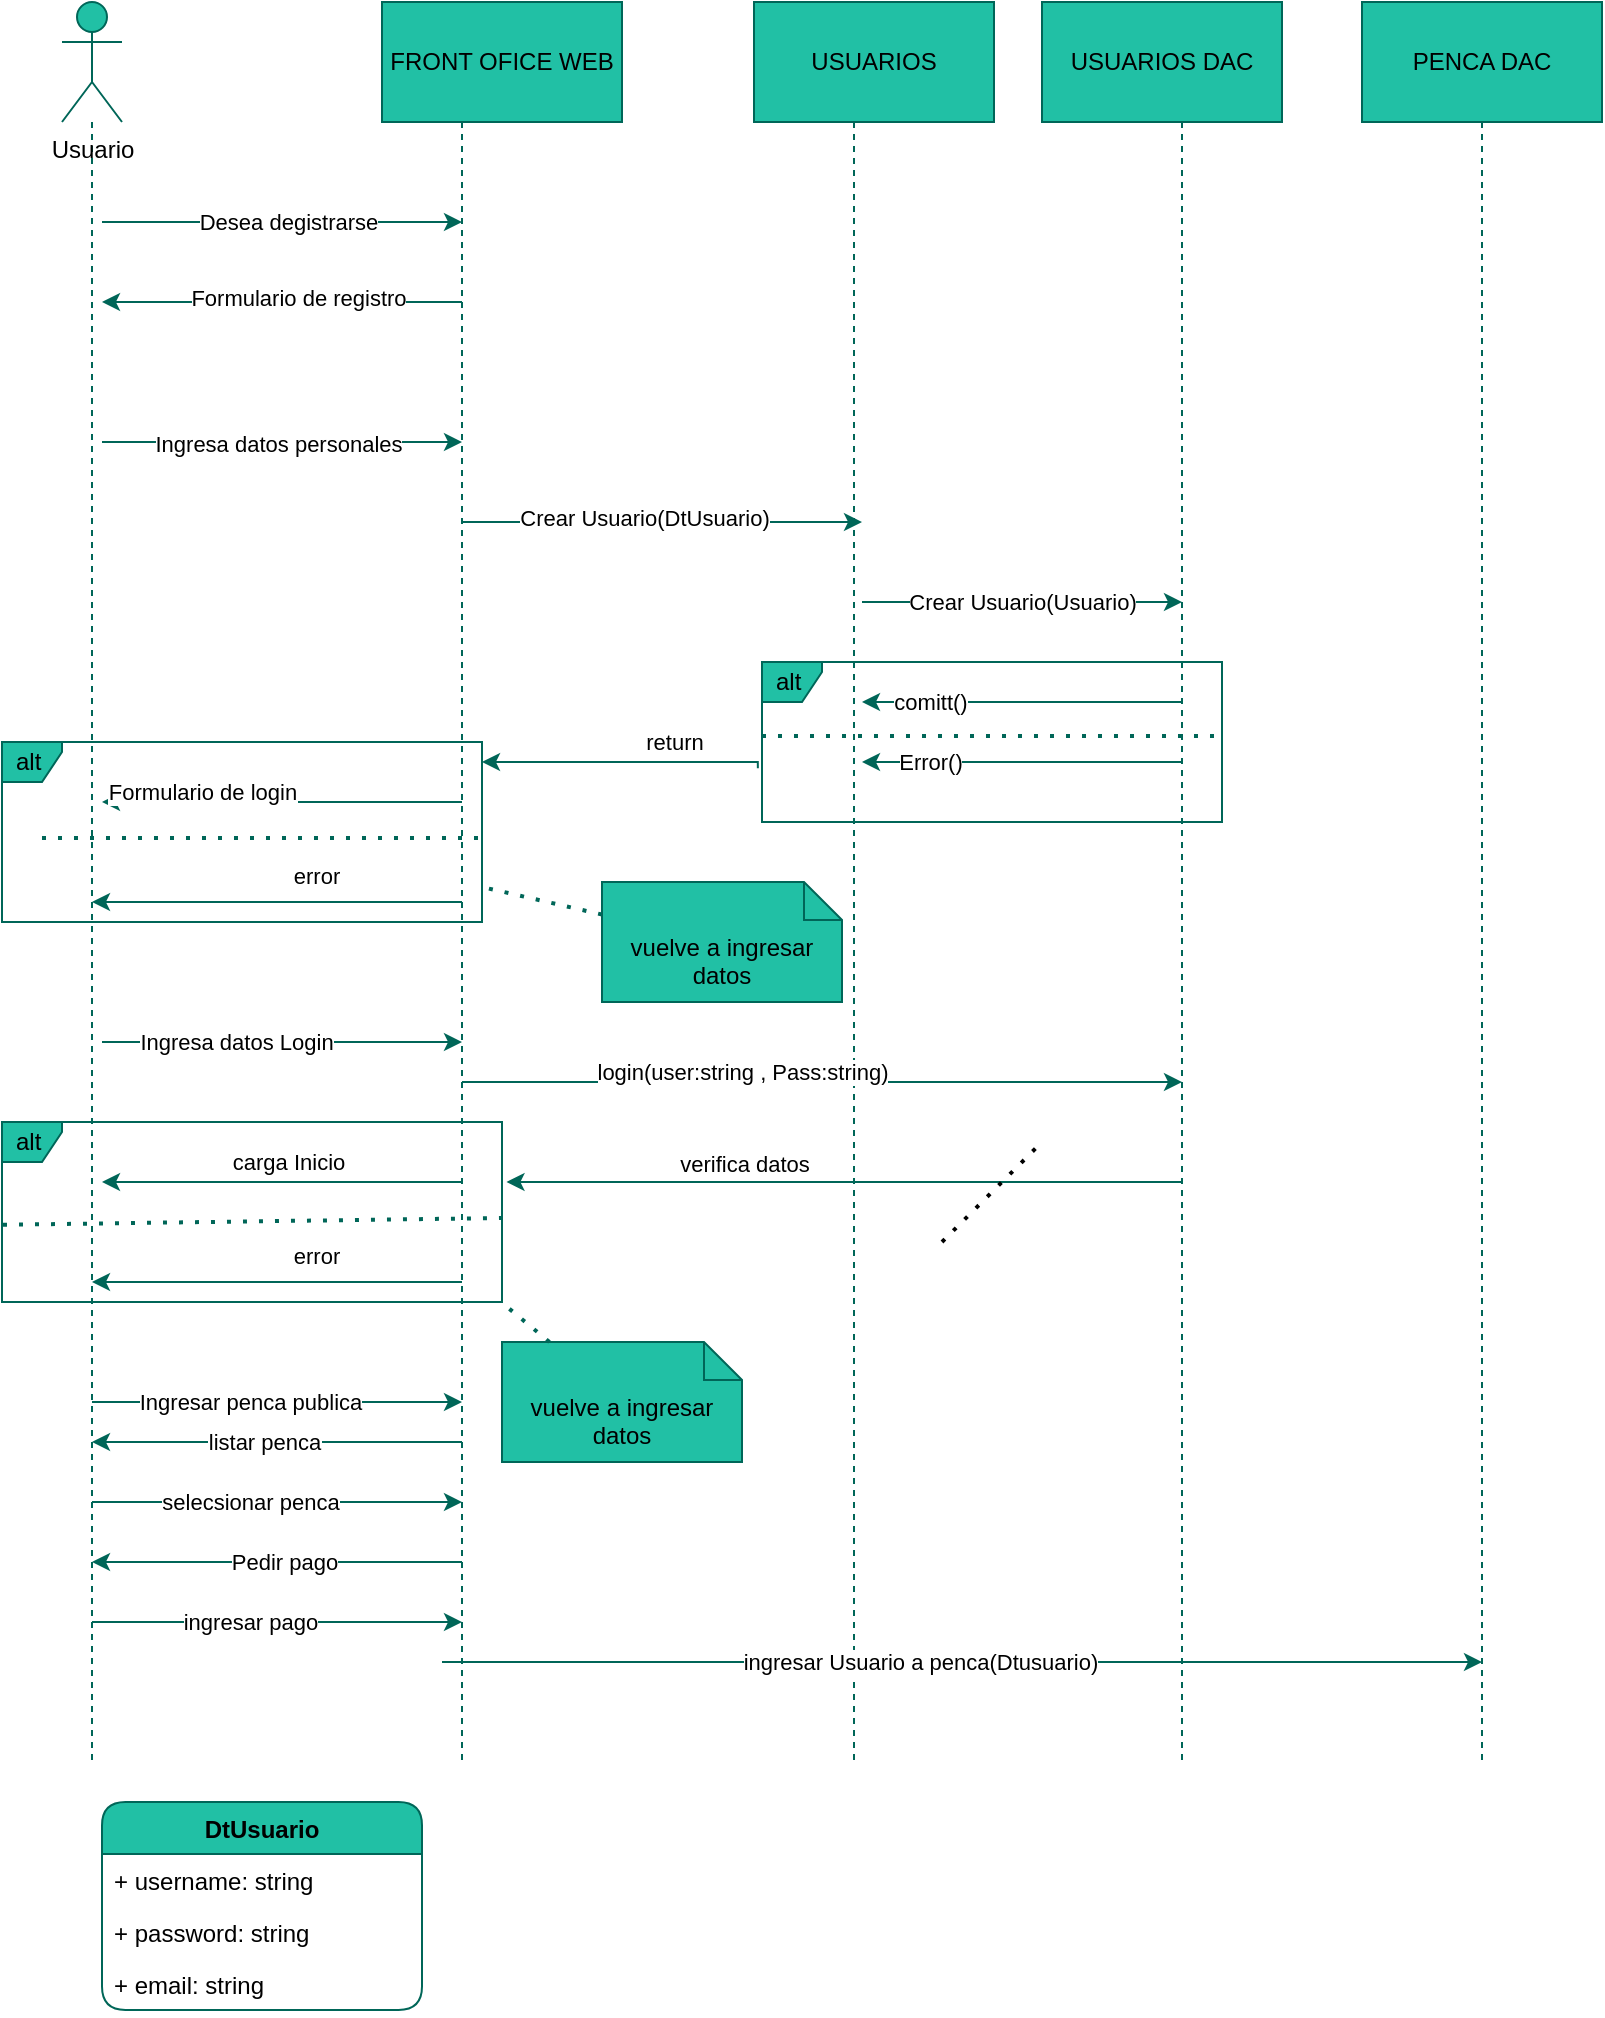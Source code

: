 <mxfile version="14.6.13" type="device"><diagram id="RdGyLp-I0ujSZBuseHCZ" name="Página-1"><mxGraphModel dx="1168" dy="893" grid="1" gridSize="10" guides="1" tooltips="1" connect="1" arrows="1" fold="1" page="1" pageScale="1" pageWidth="827" pageHeight="1169" math="0" shadow="0"><root><mxCell id="0"/><mxCell id="1" parent="0"/><mxCell id="r1Rg3YVsFX1v0-3g_0Kg-55" value="alt" style="shape=umlFrame;whiteSpace=wrap;html=1;width=30;height=20;boundedLbl=1;verticalAlign=middle;align=left;spacingLeft=5;fillColor=#21C0A5;strokeColor=#006658;" vertex="1" parent="1"><mxGeometry x="10" y="410" width="240" height="90" as="geometry"/></mxCell><mxCell id="r1Rg3YVsFX1v0-3g_0Kg-64" value="" style="endArrow=none;dashed=1;html=1;dashPattern=1 3;strokeWidth=2;entryX=1.01;entryY=0.533;entryDx=0;entryDy=0;entryPerimeter=0;strokeColor=#006658;" edge="1" parent="1" target="r1Rg3YVsFX1v0-3g_0Kg-55"><mxGeometry width="50" height="50" relative="1" as="geometry"><mxPoint x="30" y="458" as="sourcePoint"/><mxPoint x="370" y="360" as="targetPoint"/></mxGeometry></mxCell><mxCell id="r1Rg3YVsFX1v0-3g_0Kg-8" style="edgeStyle=orthogonalEdgeStyle;rounded=0;orthogonalLoop=1;jettySize=auto;html=1;dashed=1;strokeColor=#006658;fontColor=#5C5C5C;endArrow=none;endFill=0;" edge="1" parent="1" source="r1Rg3YVsFX1v0-3g_0Kg-2"><mxGeometry relative="1" as="geometry"><mxPoint x="55" y="920" as="targetPoint"/><Array as="points"><mxPoint x="55" y="810"/><mxPoint x="55" y="810"/></Array></mxGeometry></mxCell><mxCell id="r1Rg3YVsFX1v0-3g_0Kg-2" value="Usuario" style="shape=umlActor;verticalLabelPosition=bottom;verticalAlign=top;html=1;outlineConnect=0;fillColor=#21C0A5;strokeColor=#006658;" vertex="1" parent="1"><mxGeometry x="40" y="40" width="30" height="60" as="geometry"/></mxCell><mxCell id="r1Rg3YVsFX1v0-3g_0Kg-9" style="edgeStyle=orthogonalEdgeStyle;rounded=0;orthogonalLoop=1;jettySize=auto;html=1;dashed=1;strokeColor=#006658;fontColor=#5C5C5C;endArrow=none;endFill=0;" edge="1" parent="1" source="r1Rg3YVsFX1v0-3g_0Kg-3"><mxGeometry relative="1" as="geometry"><mxPoint x="240" y="920" as="targetPoint"/><Array as="points"><mxPoint x="240" y="510"/><mxPoint x="240" y="510"/></Array></mxGeometry></mxCell><mxCell id="r1Rg3YVsFX1v0-3g_0Kg-3" value="FRONT OFICE WEB" style="rounded=0;whiteSpace=wrap;html=1;fillColor=#21C0A5;strokeColor=#006658;" vertex="1" parent="1"><mxGeometry x="200" y="40" width="120" height="60" as="geometry"/></mxCell><mxCell id="r1Rg3YVsFX1v0-3g_0Kg-10" style="edgeStyle=orthogonalEdgeStyle;rounded=0;orthogonalLoop=1;jettySize=auto;html=1;dashed=1;strokeColor=#006658;fontColor=#5C5C5C;endArrow=none;endFill=0;" edge="1" parent="1" source="r1Rg3YVsFX1v0-3g_0Kg-4"><mxGeometry relative="1" as="geometry"><mxPoint x="436" y="920" as="targetPoint"/><Array as="points"><mxPoint x="436" y="300"/><mxPoint x="436" y="300"/></Array></mxGeometry></mxCell><mxCell id="r1Rg3YVsFX1v0-3g_0Kg-4" value="USUARIOS" style="rounded=0;whiteSpace=wrap;html=1;fillColor=#21C0A5;strokeColor=#006658;" vertex="1" parent="1"><mxGeometry x="386" y="40" width="120" height="60" as="geometry"/></mxCell><mxCell id="r1Rg3YVsFX1v0-3g_0Kg-11" style="edgeStyle=orthogonalEdgeStyle;rounded=0;orthogonalLoop=1;jettySize=auto;html=1;dashed=1;strokeColor=#006658;fontColor=#5C5C5C;endArrow=none;endFill=0;" edge="1" parent="1" source="r1Rg3YVsFX1v0-3g_0Kg-5"><mxGeometry relative="1" as="geometry"><mxPoint x="600" y="920" as="targetPoint"/><Array as="points"><mxPoint x="600" y="300"/><mxPoint x="600" y="300"/></Array></mxGeometry></mxCell><mxCell id="r1Rg3YVsFX1v0-3g_0Kg-5" value="USUARIOS DAC" style="rounded=0;whiteSpace=wrap;html=1;fillColor=#21C0A5;strokeColor=#006658;" vertex="1" parent="1"><mxGeometry x="530" y="40" width="120" height="60" as="geometry"/></mxCell><mxCell id="r1Rg3YVsFX1v0-3g_0Kg-13" value="" style="endArrow=classic;html=1;strokeColor=#006658;" edge="1" parent="1"><mxGeometry width="50" height="50" relative="1" as="geometry"><mxPoint x="60" y="150" as="sourcePoint"/><mxPoint x="240" y="150" as="targetPoint"/></mxGeometry></mxCell><mxCell id="r1Rg3YVsFX1v0-3g_0Kg-14" value="Desea degistrarse" style="edgeLabel;html=1;align=center;verticalAlign=middle;resizable=0;points=[];" vertex="1" connectable="0" parent="r1Rg3YVsFX1v0-3g_0Kg-13"><mxGeometry x="0.056" relative="1" as="geometry"><mxPoint x="-2" as="offset"/></mxGeometry></mxCell><mxCell id="r1Rg3YVsFX1v0-3g_0Kg-17" value="" style="endArrow=classic;html=1;strokeColor=#006658;" edge="1" parent="1"><mxGeometry width="50" height="50" relative="1" as="geometry"><mxPoint x="60" y="260" as="sourcePoint"/><mxPoint x="240" y="260" as="targetPoint"/></mxGeometry></mxCell><mxCell id="r1Rg3YVsFX1v0-3g_0Kg-20" value="Ingresa datos personales" style="edgeLabel;html=1;align=center;verticalAlign=middle;resizable=0;points=[];" vertex="1" connectable="0" parent="r1Rg3YVsFX1v0-3g_0Kg-17"><mxGeometry x="0.21" y="-1" relative="1" as="geometry"><mxPoint x="-21" as="offset"/></mxGeometry></mxCell><mxCell id="r1Rg3YVsFX1v0-3g_0Kg-18" value="" style="endArrow=classic;html=1;strokeColor=#006658;" edge="1" parent="1"><mxGeometry width="50" height="50" relative="1" as="geometry"><mxPoint x="240" y="190" as="sourcePoint"/><mxPoint x="60" y="190" as="targetPoint"/></mxGeometry></mxCell><mxCell id="r1Rg3YVsFX1v0-3g_0Kg-19" value="Formulario de registro" style="edgeLabel;html=1;align=center;verticalAlign=middle;resizable=0;points=[];" vertex="1" connectable="0" parent="r1Rg3YVsFX1v0-3g_0Kg-18"><mxGeometry x="-0.087" y="-2" relative="1" as="geometry"><mxPoint as="offset"/></mxGeometry></mxCell><mxCell id="r1Rg3YVsFX1v0-3g_0Kg-24" value="" style="endArrow=classic;html=1;strokeColor=#006658;" edge="1" parent="1"><mxGeometry width="50" height="50" relative="1" as="geometry"><mxPoint x="240" y="300" as="sourcePoint"/><mxPoint x="440" y="300" as="targetPoint"/></mxGeometry></mxCell><mxCell id="r1Rg3YVsFX1v0-3g_0Kg-26" value="Crear Usuario(DtUsuario)" style="edgeLabel;html=1;align=center;verticalAlign=middle;resizable=0;points=[];" vertex="1" connectable="0" parent="r1Rg3YVsFX1v0-3g_0Kg-24"><mxGeometry x="-0.177" y="2" relative="1" as="geometry"><mxPoint x="8" as="offset"/></mxGeometry></mxCell><mxCell id="r1Rg3YVsFX1v0-3g_0Kg-27" value="" style="endArrow=classic;html=1;strokeColor=#006658;" edge="1" parent="1"><mxGeometry width="50" height="50" relative="1" as="geometry"><mxPoint x="440" y="340" as="sourcePoint"/><mxPoint x="600" y="340" as="targetPoint"/></mxGeometry></mxCell><mxCell id="r1Rg3YVsFX1v0-3g_0Kg-28" value="Crear Usuario(Usuario)" style="edgeLabel;html=1;align=center;verticalAlign=middle;resizable=0;points=[];" vertex="1" connectable="0" parent="r1Rg3YVsFX1v0-3g_0Kg-27"><mxGeometry x="-0.177" y="2" relative="1" as="geometry"><mxPoint x="14" y="2" as="offset"/></mxGeometry></mxCell><mxCell id="r1Rg3YVsFX1v0-3g_0Kg-51" style="edgeStyle=orthogonalEdgeStyle;rounded=0;orthogonalLoop=1;jettySize=auto;html=1;endArrow=classic;endFill=1;strokeColor=#006658;" edge="1" parent="1"><mxGeometry relative="1" as="geometry"><mxPoint x="60" y="440" as="targetPoint"/><mxPoint x="240" y="440" as="sourcePoint"/></mxGeometry></mxCell><mxCell id="r1Rg3YVsFX1v0-3g_0Kg-45" value="alt" style="shape=umlFrame;whiteSpace=wrap;html=1;width=30;height=20;boundedLbl=1;verticalAlign=middle;align=left;spacingLeft=5;fillColor=#21C0A5;strokeColor=#006658;" vertex="1" parent="1"><mxGeometry x="390" y="370" width="230" height="80" as="geometry"/></mxCell><mxCell id="r1Rg3YVsFX1v0-3g_0Kg-46" value="" style="endArrow=classic;html=1;strokeColor=#006658;" edge="1" parent="1"><mxGeometry width="50" height="50" relative="1" as="geometry"><mxPoint x="600" y="420" as="sourcePoint"/><mxPoint x="440" y="420" as="targetPoint"/></mxGeometry></mxCell><mxCell id="r1Rg3YVsFX1v0-3g_0Kg-47" value="Error()" style="edgeLabel;html=1;align=center;verticalAlign=middle;resizable=0;points=[];" vertex="1" connectable="0" parent="r1Rg3YVsFX1v0-3g_0Kg-46"><mxGeometry x="-0.177" y="2" relative="1" as="geometry"><mxPoint x="-60" y="-2" as="offset"/></mxGeometry></mxCell><mxCell id="r1Rg3YVsFX1v0-3g_0Kg-48" value="" style="endArrow=classic;html=1;strokeColor=#006658;" edge="1" parent="1"><mxGeometry width="50" height="50" relative="1" as="geometry"><mxPoint x="600" y="390" as="sourcePoint"/><mxPoint x="440" y="390" as="targetPoint"/></mxGeometry></mxCell><mxCell id="r1Rg3YVsFX1v0-3g_0Kg-49" value="comitt()" style="edgeLabel;html=1;align=center;verticalAlign=middle;resizable=0;points=[];" vertex="1" connectable="0" parent="r1Rg3YVsFX1v0-3g_0Kg-48"><mxGeometry x="-0.177" y="2" relative="1" as="geometry"><mxPoint x="-60" y="-2" as="offset"/></mxGeometry></mxCell><mxCell id="r1Rg3YVsFX1v0-3g_0Kg-52" value="error" style="edgeLabel;html=1;align=center;verticalAlign=middle;resizable=0;points=[];" vertex="1" connectable="0" parent="1"><mxGeometry x="179.995" y="470" as="geometry"><mxPoint x="-13" y="7" as="offset"/></mxGeometry></mxCell><mxCell id="r1Rg3YVsFX1v0-3g_0Kg-57" style="edgeStyle=orthogonalEdgeStyle;rounded=0;orthogonalLoop=1;jettySize=auto;html=1;endArrow=classic;endFill=1;strokeColor=#006658;exitX=-0.009;exitY=0.664;exitDx=0;exitDy=0;exitPerimeter=0;" edge="1" parent="1" source="r1Rg3YVsFX1v0-3g_0Kg-45" target="r1Rg3YVsFX1v0-3g_0Kg-55"><mxGeometry relative="1" as="geometry"><mxPoint x="320" y="420" as="targetPoint"/><mxPoint x="450" y="420" as="sourcePoint"/><Array as="points"><mxPoint x="388" y="420"/></Array></mxGeometry></mxCell><mxCell id="r1Rg3YVsFX1v0-3g_0Kg-58" style="edgeStyle=orthogonalEdgeStyle;rounded=0;orthogonalLoop=1;jettySize=auto;html=1;endArrow=classic;endFill=1;strokeColor=#006658;" edge="1" parent="1"><mxGeometry relative="1" as="geometry"><mxPoint x="55" y="490" as="targetPoint"/><mxPoint x="240" y="490" as="sourcePoint"/></mxGeometry></mxCell><mxCell id="r1Rg3YVsFX1v0-3g_0Kg-59" value="return" style="edgeLabel;html=1;align=center;verticalAlign=middle;resizable=0;points=[];" vertex="1" connectable="0" parent="1"><mxGeometry x="345.995" y="410" as="geometry"/></mxCell><mxCell id="r1Rg3YVsFX1v0-3g_0Kg-60" value="Formulario de login" style="edgeLabel;html=1;align=center;verticalAlign=middle;resizable=0;points=[];" vertex="1" connectable="0" parent="1"><mxGeometry x="345.995" y="420" as="geometry"><mxPoint x="-236" y="15" as="offset"/></mxGeometry></mxCell><mxCell id="r1Rg3YVsFX1v0-3g_0Kg-63" value="" style="endArrow=none;dashed=1;html=1;dashPattern=1 3;strokeWidth=2;entryX=0.996;entryY=0.463;entryDx=0;entryDy=0;entryPerimeter=0;strokeColor=#006658;" edge="1" parent="1" target="r1Rg3YVsFX1v0-3g_0Kg-45"><mxGeometry width="50" height="50" relative="1" as="geometry"><mxPoint x="390" y="407" as="sourcePoint"/><mxPoint x="370" y="360" as="targetPoint"/></mxGeometry></mxCell><mxCell id="r1Rg3YVsFX1v0-3g_0Kg-65" value="" style="endArrow=classic;html=1;strokeColor=#006658;" edge="1" parent="1"><mxGeometry width="50" height="50" relative="1" as="geometry"><mxPoint x="60" y="560" as="sourcePoint"/><mxPoint x="240" y="560" as="targetPoint"/></mxGeometry></mxCell><mxCell id="r1Rg3YVsFX1v0-3g_0Kg-71" value="Ingresa datos Login" style="edgeLabel;html=1;align=center;verticalAlign=middle;resizable=0;points=[];" vertex="1" connectable="0" parent="r1Rg3YVsFX1v0-3g_0Kg-65"><mxGeometry x="0.104" y="-2" relative="1" as="geometry"><mxPoint x="-33" y="-2" as="offset"/></mxGeometry></mxCell><mxCell id="r1Rg3YVsFX1v0-3g_0Kg-69" value="vuelve a ingresar datos" style="shape=note2;boundedLbl=1;whiteSpace=wrap;html=1;size=19;verticalAlign=top;align=center;fillColor=#21C0A5;strokeColor=#006658;" vertex="1" parent="1"><mxGeometry x="310" y="480" width="120" height="60" as="geometry"/></mxCell><mxCell id="r1Rg3YVsFX1v0-3g_0Kg-70" value="" style="endArrow=none;dashed=1;html=1;dashPattern=1 3;strokeWidth=2;strokeColor=#006658;" edge="1" parent="1" source="r1Rg3YVsFX1v0-3g_0Kg-69" target="r1Rg3YVsFX1v0-3g_0Kg-55"><mxGeometry width="50" height="50" relative="1" as="geometry"><mxPoint x="320" y="410" as="sourcePoint"/><mxPoint x="370" y="360" as="targetPoint"/></mxGeometry></mxCell><mxCell id="r1Rg3YVsFX1v0-3g_0Kg-72" value="" style="endArrow=classic;html=1;strokeColor=#006658;" edge="1" parent="1"><mxGeometry width="50" height="50" relative="1" as="geometry"><mxPoint x="240" y="580" as="sourcePoint"/><mxPoint x="600" y="580" as="targetPoint"/></mxGeometry></mxCell><mxCell id="r1Rg3YVsFX1v0-3g_0Kg-73" value="login(user:string , Pass:string)" style="edgeLabel;html=1;align=center;verticalAlign=middle;resizable=0;points=[];" vertex="1" connectable="0" parent="r1Rg3YVsFX1v0-3g_0Kg-72"><mxGeometry x="0.104" y="-2" relative="1" as="geometry"><mxPoint x="-59" y="-7" as="offset"/></mxGeometry></mxCell><mxCell id="r1Rg3YVsFX1v0-3g_0Kg-74" value="" style="endArrow=classic;html=1;entryX=1.009;entryY=0.333;entryDx=0;entryDy=0;entryPerimeter=0;strokeColor=#006658;" edge="1" parent="1" target="r1Rg3YVsFX1v0-3g_0Kg-77"><mxGeometry width="50" height="50" relative="1" as="geometry"><mxPoint x="600" y="630" as="sourcePoint"/><mxPoint x="310" y="630" as="targetPoint"/></mxGeometry></mxCell><mxCell id="r1Rg3YVsFX1v0-3g_0Kg-75" value="verifica datos" style="edgeLabel;html=1;align=center;verticalAlign=middle;resizable=0;points=[];" vertex="1" connectable="0" parent="r1Rg3YVsFX1v0-3g_0Kg-74"><mxGeometry x="0.104" y="-2" relative="1" as="geometry"><mxPoint x="-33" y="-7" as="offset"/></mxGeometry></mxCell><mxCell id="r1Rg3YVsFX1v0-3g_0Kg-77" value="alt" style="shape=umlFrame;whiteSpace=wrap;html=1;width=30;height=20;boundedLbl=1;verticalAlign=middle;align=left;spacingLeft=5;fillColor=#21C0A5;strokeColor=#006658;" vertex="1" parent="1"><mxGeometry x="10" y="600" width="250" height="90" as="geometry"/></mxCell><mxCell id="r1Rg3YVsFX1v0-3g_0Kg-78" value="" style="endArrow=none;dashed=1;html=1;dashPattern=1 3;strokeWidth=2;entryX=1.01;entryY=0.533;entryDx=0;entryDy=0;entryPerimeter=0;strokeColor=#006658;exitX=0.002;exitY=0.571;exitDx=0;exitDy=0;exitPerimeter=0;" edge="1" parent="1" target="r1Rg3YVsFX1v0-3g_0Kg-77" source="r1Rg3YVsFX1v0-3g_0Kg-77"><mxGeometry width="50" height="50" relative="1" as="geometry"><mxPoint x="30" y="648" as="sourcePoint"/><mxPoint x="370" y="550" as="targetPoint"/></mxGeometry></mxCell><mxCell id="r1Rg3YVsFX1v0-3g_0Kg-79" style="edgeStyle=orthogonalEdgeStyle;rounded=0;orthogonalLoop=1;jettySize=auto;html=1;endArrow=classic;endFill=1;strokeColor=#006658;" edge="1" parent="1"><mxGeometry relative="1" as="geometry"><mxPoint x="60" y="630" as="targetPoint"/><mxPoint x="240" y="630" as="sourcePoint"/></mxGeometry></mxCell><mxCell id="r1Rg3YVsFX1v0-3g_0Kg-84" value="carga Inicio" style="edgeLabel;html=1;align=center;verticalAlign=middle;resizable=0;points=[];" vertex="1" connectable="0" parent="r1Rg3YVsFX1v0-3g_0Kg-79"><mxGeometry x="0.224" y="1" relative="1" as="geometry"><mxPoint x="23" y="-11" as="offset"/></mxGeometry></mxCell><mxCell id="r1Rg3YVsFX1v0-3g_0Kg-80" value="error" style="edgeLabel;html=1;align=center;verticalAlign=middle;resizable=0;points=[];" vertex="1" connectable="0" parent="1"><mxGeometry x="179.995" y="660" as="geometry"><mxPoint x="-13" y="7" as="offset"/></mxGeometry></mxCell><mxCell id="r1Rg3YVsFX1v0-3g_0Kg-81" style="edgeStyle=orthogonalEdgeStyle;rounded=0;orthogonalLoop=1;jettySize=auto;html=1;endArrow=classic;endFill=1;strokeColor=#006658;" edge="1" parent="1"><mxGeometry relative="1" as="geometry"><mxPoint x="55" y="680" as="targetPoint"/><mxPoint x="240" y="680" as="sourcePoint"/></mxGeometry></mxCell><mxCell id="r1Rg3YVsFX1v0-3g_0Kg-82" value="vuelve a ingresar datos" style="shape=note2;boundedLbl=1;whiteSpace=wrap;html=1;size=19;verticalAlign=top;align=center;fillColor=#21C0A5;strokeColor=#006658;" vertex="1" parent="1"><mxGeometry x="260" y="710" width="120" height="60" as="geometry"/></mxCell><mxCell id="r1Rg3YVsFX1v0-3g_0Kg-83" value="" style="endArrow=none;dashed=1;html=1;dashPattern=1 3;strokeWidth=2;entryX=1.003;entryY=1.011;entryDx=0;entryDy=0;entryPerimeter=0;strokeColor=#006658;" edge="1" parent="1" source="r1Rg3YVsFX1v0-3g_0Kg-82" target="r1Rg3YVsFX1v0-3g_0Kg-77"><mxGeometry width="50" height="50" relative="1" as="geometry"><mxPoint x="364" y="506.475" as="sourcePoint"/><mxPoint x="340" y="501.066" as="targetPoint"/></mxGeometry></mxCell><mxCell id="r1Rg3YVsFX1v0-3g_0Kg-91" value="DtUsuario" style="swimlane;fontStyle=1;align=center;verticalAlign=top;childLayout=stackLayout;horizontal=1;startSize=26;horizontalStack=0;resizeParent=1;resizeParentMax=0;resizeLast=0;collapsible=1;marginBottom=0;rounded=1;sketch=0;strokeColor=#006658;fillColor=#21C0A5;" vertex="1" parent="1"><mxGeometry x="60" y="940" width="160" height="104" as="geometry"/></mxCell><mxCell id="r1Rg3YVsFX1v0-3g_0Kg-92" value="+ username: string" style="text;strokeColor=none;fillColor=none;align=left;verticalAlign=top;spacingLeft=4;spacingRight=4;overflow=hidden;rotatable=0;points=[[0,0.5],[1,0.5]];portConstraint=eastwest;" vertex="1" parent="r1Rg3YVsFX1v0-3g_0Kg-91"><mxGeometry y="26" width="160" height="26" as="geometry"/></mxCell><mxCell id="r1Rg3YVsFX1v0-3g_0Kg-93" value="+ password: string" style="text;strokeColor=none;fillColor=none;align=left;verticalAlign=top;spacingLeft=4;spacingRight=4;overflow=hidden;rotatable=0;points=[[0,0.5],[1,0.5]];portConstraint=eastwest;" vertex="1" parent="r1Rg3YVsFX1v0-3g_0Kg-91"><mxGeometry y="52" width="160" height="26" as="geometry"/></mxCell><mxCell id="r1Rg3YVsFX1v0-3g_0Kg-94" value="+ email: string" style="text;strokeColor=none;fillColor=none;align=left;verticalAlign=top;spacingLeft=4;spacingRight=4;overflow=hidden;rotatable=0;points=[[0,0.5],[1,0.5]];portConstraint=eastwest;" vertex="1" parent="r1Rg3YVsFX1v0-3g_0Kg-91"><mxGeometry y="78" width="160" height="26" as="geometry"/></mxCell><mxCell id="r1Rg3YVsFX1v0-3g_0Kg-95" value="" style="endArrow=classic;html=1;strokeColor=#006658;" edge="1" parent="1"><mxGeometry width="50" height="50" relative="1" as="geometry"><mxPoint x="55" y="740" as="sourcePoint"/><mxPoint x="240" y="740" as="targetPoint"/></mxGeometry></mxCell><mxCell id="r1Rg3YVsFX1v0-3g_0Kg-96" value="Ingresar penca publica" style="edgeLabel;html=1;align=center;verticalAlign=middle;resizable=0;points=[];" vertex="1" connectable="0" parent="r1Rg3YVsFX1v0-3g_0Kg-95"><mxGeometry x="0.104" y="-2" relative="1" as="geometry"><mxPoint x="-23" y="-2" as="offset"/></mxGeometry></mxCell><mxCell id="r1Rg3YVsFX1v0-3g_0Kg-98" value="" style="endArrow=classic;html=1;strokeColor=#006658;" edge="1" parent="1"><mxGeometry width="50" height="50" relative="1" as="geometry"><mxPoint x="240" y="760" as="sourcePoint"/><mxPoint x="55" y="760" as="targetPoint"/></mxGeometry></mxCell><mxCell id="r1Rg3YVsFX1v0-3g_0Kg-99" value="listar penca" style="edgeLabel;html=1;align=center;verticalAlign=middle;resizable=0;points=[];" vertex="1" connectable="0" parent="r1Rg3YVsFX1v0-3g_0Kg-98"><mxGeometry x="0.104" y="-2" relative="1" as="geometry"><mxPoint x="3" y="2" as="offset"/></mxGeometry></mxCell><mxCell id="r1Rg3YVsFX1v0-3g_0Kg-100" value="" style="endArrow=classic;html=1;strokeColor=#006658;" edge="1" parent="1"><mxGeometry width="50" height="50" relative="1" as="geometry"><mxPoint x="55" y="790" as="sourcePoint"/><mxPoint x="240" y="790" as="targetPoint"/></mxGeometry></mxCell><mxCell id="r1Rg3YVsFX1v0-3g_0Kg-101" value="selecsionar penca" style="edgeLabel;html=1;align=center;verticalAlign=middle;resizable=0;points=[];" vertex="1" connectable="0" parent="r1Rg3YVsFX1v0-3g_0Kg-100"><mxGeometry x="0.104" y="-2" relative="1" as="geometry"><mxPoint x="-23" y="-2" as="offset"/></mxGeometry></mxCell><mxCell id="r1Rg3YVsFX1v0-3g_0Kg-102" value="" style="endArrow=classic;html=1;strokeColor=#006658;" edge="1" parent="1"><mxGeometry width="50" height="50" relative="1" as="geometry"><mxPoint x="240" y="820" as="sourcePoint"/><mxPoint x="55" y="820" as="targetPoint"/></mxGeometry></mxCell><mxCell id="r1Rg3YVsFX1v0-3g_0Kg-103" value="Pedir pago" style="edgeLabel;html=1;align=center;verticalAlign=middle;resizable=0;points=[];" vertex="1" connectable="0" parent="r1Rg3YVsFX1v0-3g_0Kg-102"><mxGeometry x="0.104" y="-2" relative="1" as="geometry"><mxPoint x="13" y="2" as="offset"/></mxGeometry></mxCell><mxCell id="r1Rg3YVsFX1v0-3g_0Kg-106" value="" style="endArrow=classic;html=1;strokeColor=#006658;" edge="1" parent="1"><mxGeometry width="50" height="50" relative="1" as="geometry"><mxPoint x="55" y="850" as="sourcePoint"/><mxPoint x="240" y="850" as="targetPoint"/></mxGeometry></mxCell><mxCell id="r1Rg3YVsFX1v0-3g_0Kg-107" value="ingresar pago" style="edgeLabel;html=1;align=center;verticalAlign=middle;resizable=0;points=[];" vertex="1" connectable="0" parent="r1Rg3YVsFX1v0-3g_0Kg-106"><mxGeometry x="0.104" y="-2" relative="1" as="geometry"><mxPoint x="-23" y="-2" as="offset"/></mxGeometry></mxCell><mxCell id="r1Rg3YVsFX1v0-3g_0Kg-110" value="" style="endArrow=classic;html=1;strokeColor=#006658;" edge="1" parent="1"><mxGeometry width="50" height="50" relative="1" as="geometry"><mxPoint x="230" y="870" as="sourcePoint"/><mxPoint x="750" y="870" as="targetPoint"/><Array as="points"><mxPoint x="430" y="870"/></Array></mxGeometry></mxCell><mxCell id="r1Rg3YVsFX1v0-3g_0Kg-111" value="ingresar Usuario a penca(Dtusuario)" style="edgeLabel;html=1;align=center;verticalAlign=middle;resizable=0;points=[];" vertex="1" connectable="0" parent="r1Rg3YVsFX1v0-3g_0Kg-110"><mxGeometry x="0.104" y="-2" relative="1" as="geometry"><mxPoint x="-48" y="-2" as="offset"/></mxGeometry></mxCell><mxCell id="r1Rg3YVsFX1v0-3g_0Kg-113" style="edgeStyle=orthogonalEdgeStyle;curved=0;rounded=1;sketch=0;orthogonalLoop=1;jettySize=auto;html=1;fontColor=#000000;endArrow=none;endFill=0;strokeColor=#006658;fillColor=#21C0A5;dashed=1;" edge="1" parent="1" source="r1Rg3YVsFX1v0-3g_0Kg-112"><mxGeometry relative="1" as="geometry"><mxPoint x="750" y="920" as="targetPoint"/><Array as="points"><mxPoint x="750" y="390"/><mxPoint x="750" y="390"/></Array></mxGeometry></mxCell><mxCell id="r1Rg3YVsFX1v0-3g_0Kg-112" value="PENCA DAC" style="rounded=0;whiteSpace=wrap;html=1;fillColor=#21C0A5;strokeColor=#006658;" vertex="1" parent="1"><mxGeometry x="690" y="40" width="120" height="60" as="geometry"/></mxCell><mxCell id="r1Rg3YVsFX1v0-3g_0Kg-116" value="" style="endArrow=none;dashed=1;html=1;dashPattern=1 3;strokeWidth=2;fontColor=#000000;fillColor=#21C0A5;" edge="1" parent="1"><mxGeometry width="50" height="50" relative="1" as="geometry"><mxPoint x="480" y="660" as="sourcePoint"/><mxPoint x="530" y="610" as="targetPoint"/></mxGeometry></mxCell></root></mxGraphModel></diagram></mxfile>